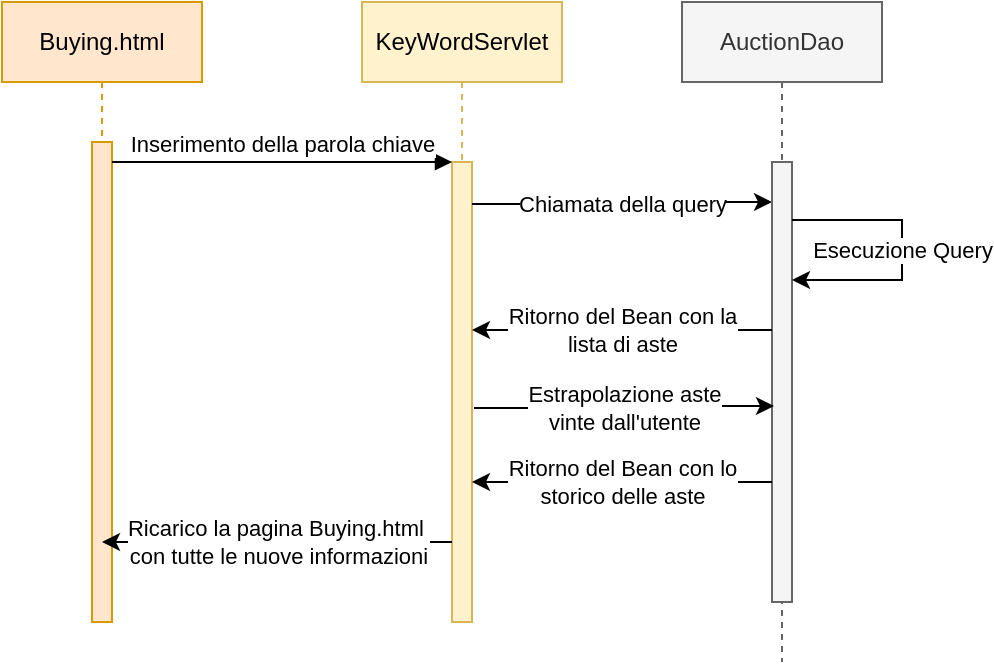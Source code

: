 <mxfile version="21.3.2" type="device">
  <diagram name="Page-1" id="2YBvvXClWsGukQMizWep">
    <mxGraphModel dx="662" dy="398" grid="1" gridSize="10" guides="1" tooltips="1" connect="1" arrows="1" fold="1" page="1" pageScale="1" pageWidth="850" pageHeight="1100" math="0" shadow="0">
      <root>
        <mxCell id="0" />
        <mxCell id="1" parent="0" />
        <mxCell id="aM9ryv3xv72pqoxQDRHE-1" value="Buying.html" style="shape=umlLifeline;perimeter=lifelinePerimeter;whiteSpace=wrap;html=1;container=0;dropTarget=0;collapsible=0;recursiveResize=0;outlineConnect=0;portConstraint=eastwest;newEdgeStyle={&quot;edgeStyle&quot;:&quot;elbowEdgeStyle&quot;,&quot;elbow&quot;:&quot;vertical&quot;,&quot;curved&quot;:0,&quot;rounded&quot;:0};fillColor=#ffe6cc;strokeColor=#d79b00;" parent="1" vertex="1">
          <mxGeometry x="40" y="40" width="100" height="310" as="geometry" />
        </mxCell>
        <mxCell id="aM9ryv3xv72pqoxQDRHE-2" value="" style="html=1;points=[];perimeter=orthogonalPerimeter;outlineConnect=0;targetShapes=umlLifeline;portConstraint=eastwest;newEdgeStyle={&quot;edgeStyle&quot;:&quot;elbowEdgeStyle&quot;,&quot;elbow&quot;:&quot;vertical&quot;,&quot;curved&quot;:0,&quot;rounded&quot;:0};fillColor=#ffe6cc;strokeColor=#d79b00;" parent="aM9ryv3xv72pqoxQDRHE-1" vertex="1">
          <mxGeometry x="45" y="70" width="10" height="240" as="geometry" />
        </mxCell>
        <mxCell id="aM9ryv3xv72pqoxQDRHE-5" value="KeyWordServlet" style="shape=umlLifeline;perimeter=lifelinePerimeter;whiteSpace=wrap;html=1;container=0;dropTarget=0;collapsible=0;recursiveResize=0;outlineConnect=0;portConstraint=eastwest;newEdgeStyle={&quot;edgeStyle&quot;:&quot;elbowEdgeStyle&quot;,&quot;elbow&quot;:&quot;vertical&quot;,&quot;curved&quot;:0,&quot;rounded&quot;:0};fillColor=#fff2cc;strokeColor=#d6b656;" parent="1" vertex="1">
          <mxGeometry x="220" y="40" width="100" height="310" as="geometry" />
        </mxCell>
        <mxCell id="aM9ryv3xv72pqoxQDRHE-6" value="" style="html=1;points=[];perimeter=orthogonalPerimeter;outlineConnect=0;targetShapes=umlLifeline;portConstraint=eastwest;newEdgeStyle={&quot;edgeStyle&quot;:&quot;elbowEdgeStyle&quot;,&quot;elbow&quot;:&quot;vertical&quot;,&quot;curved&quot;:0,&quot;rounded&quot;:0};fillColor=#fff2cc;strokeColor=#d6b656;" parent="aM9ryv3xv72pqoxQDRHE-5" vertex="1">
          <mxGeometry x="45" y="80" width="10" height="230" as="geometry" />
        </mxCell>
        <mxCell id="j_o7zA61pKq61n5krmZZ-1" value="Chiamata della query" style="endArrow=classic;html=1;rounded=0;" edge="1" parent="aM9ryv3xv72pqoxQDRHE-5" target="j_o7zA61pKq61n5krmZZ-3">
          <mxGeometry width="50" height="50" relative="1" as="geometry">
            <mxPoint x="55.0" y="101" as="sourcePoint" />
            <mxPoint x="55.0" y="131" as="targetPoint" />
            <Array as="points">
              <mxPoint x="80" y="101" />
              <mxPoint x="110" y="101" />
              <mxPoint x="150" y="100" />
              <mxPoint x="170" y="100" />
            </Array>
          </mxGeometry>
        </mxCell>
        <mxCell id="aM9ryv3xv72pqoxQDRHE-7" value="Inserimento della parola chiave" style="html=1;verticalAlign=bottom;endArrow=block;edgeStyle=elbowEdgeStyle;elbow=vertical;curved=0;rounded=0;" parent="1" source="aM9ryv3xv72pqoxQDRHE-2" target="aM9ryv3xv72pqoxQDRHE-6" edge="1">
          <mxGeometry relative="1" as="geometry">
            <mxPoint x="195" y="130" as="sourcePoint" />
            <Array as="points">
              <mxPoint x="180" y="120" />
            </Array>
          </mxGeometry>
        </mxCell>
        <mxCell id="j_o7zA61pKq61n5krmZZ-2" value="AuctionDao" style="shape=umlLifeline;perimeter=lifelinePerimeter;whiteSpace=wrap;html=1;container=0;dropTarget=0;collapsible=0;recursiveResize=0;outlineConnect=0;portConstraint=eastwest;newEdgeStyle={&quot;edgeStyle&quot;:&quot;elbowEdgeStyle&quot;,&quot;elbow&quot;:&quot;vertical&quot;,&quot;curved&quot;:0,&quot;rounded&quot;:0};fillColor=#f5f5f5;fontColor=#333333;strokeColor=#666666;" vertex="1" parent="1">
          <mxGeometry x="380" y="40" width="100" height="330" as="geometry" />
        </mxCell>
        <mxCell id="j_o7zA61pKq61n5krmZZ-3" value="" style="html=1;points=[];perimeter=orthogonalPerimeter;outlineConnect=0;targetShapes=umlLifeline;portConstraint=eastwest;newEdgeStyle={&quot;edgeStyle&quot;:&quot;elbowEdgeStyle&quot;,&quot;elbow&quot;:&quot;vertical&quot;,&quot;curved&quot;:0,&quot;rounded&quot;:0};fillColor=#f5f5f5;fontColor=#333333;strokeColor=#666666;" vertex="1" parent="j_o7zA61pKq61n5krmZZ-2">
          <mxGeometry x="45" y="80" width="10" height="220" as="geometry" />
        </mxCell>
        <mxCell id="j_o7zA61pKq61n5krmZZ-4" value="Esecuzione Query&lt;br&gt;" style="endArrow=classic;html=1;rounded=0;" edge="1" parent="j_o7zA61pKq61n5krmZZ-2">
          <mxGeometry width="50" height="50" relative="1" as="geometry">
            <mxPoint x="55.0" y="109" as="sourcePoint" />
            <mxPoint x="55.0" y="139" as="targetPoint" />
            <Array as="points">
              <mxPoint x="80" y="109" />
              <mxPoint x="110" y="109" />
              <mxPoint x="110" y="139" />
              <mxPoint x="100" y="139" />
            </Array>
          </mxGeometry>
        </mxCell>
        <mxCell id="j_o7zA61pKq61n5krmZZ-5" value="Ritorno del Bean con la&lt;br&gt;lista di aste" style="endArrow=classic;html=1;rounded=0;" edge="1" parent="1">
          <mxGeometry width="50" height="50" relative="1" as="geometry">
            <mxPoint x="425" y="204" as="sourcePoint" />
            <mxPoint x="275.0" y="204" as="targetPoint" />
          </mxGeometry>
        </mxCell>
        <mxCell id="j_o7zA61pKq61n5krmZZ-6" value="Estrapolazione aste &lt;br&gt;vinte dall&#39;utente" style="endArrow=classic;html=1;rounded=0;" edge="1" parent="1">
          <mxGeometry width="50" height="50" relative="1" as="geometry">
            <mxPoint x="276.0" y="243" as="sourcePoint" />
            <mxPoint x="426" y="242" as="targetPoint" />
            <Array as="points">
              <mxPoint x="301" y="243" />
              <mxPoint x="331" y="243" />
              <mxPoint x="371" y="242" />
              <mxPoint x="391" y="242" />
            </Array>
          </mxGeometry>
        </mxCell>
        <mxCell id="j_o7zA61pKq61n5krmZZ-7" value="Ritorno del Bean con lo&lt;br&gt;storico delle aste" style="endArrow=classic;html=1;rounded=0;" edge="1" parent="1">
          <mxGeometry width="50" height="50" relative="1" as="geometry">
            <mxPoint x="425" y="280" as="sourcePoint" />
            <mxPoint x="275" y="280" as="targetPoint" />
          </mxGeometry>
        </mxCell>
        <mxCell id="j_o7zA61pKq61n5krmZZ-8" value="Ricarico la pagina Buying.html&amp;nbsp;&lt;br&gt;con tutte le nuove informazioni" style="endArrow=classic;html=1;rounded=0;" edge="1" parent="1" source="aM9ryv3xv72pqoxQDRHE-6">
          <mxGeometry width="50" height="50" relative="1" as="geometry">
            <mxPoint x="290" y="250" as="sourcePoint" />
            <mxPoint x="90" y="310" as="targetPoint" />
            <Array as="points">
              <mxPoint x="200" y="310" />
              <mxPoint x="170" y="310" />
              <mxPoint x="130" y="310" />
              <mxPoint x="100" y="310" />
              <mxPoint x="90" y="310" />
            </Array>
          </mxGeometry>
        </mxCell>
      </root>
    </mxGraphModel>
  </diagram>
</mxfile>
